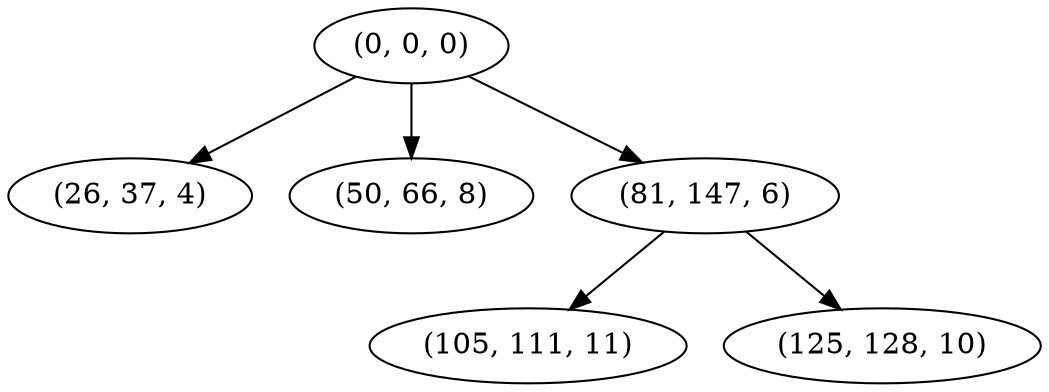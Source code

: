 digraph tree {
    "(0, 0, 0)";
    "(26, 37, 4)";
    "(50, 66, 8)";
    "(81, 147, 6)";
    "(105, 111, 11)";
    "(125, 128, 10)";
    "(0, 0, 0)" -> "(26, 37, 4)";
    "(0, 0, 0)" -> "(50, 66, 8)";
    "(0, 0, 0)" -> "(81, 147, 6)";
    "(81, 147, 6)" -> "(105, 111, 11)";
    "(81, 147, 6)" -> "(125, 128, 10)";
}
